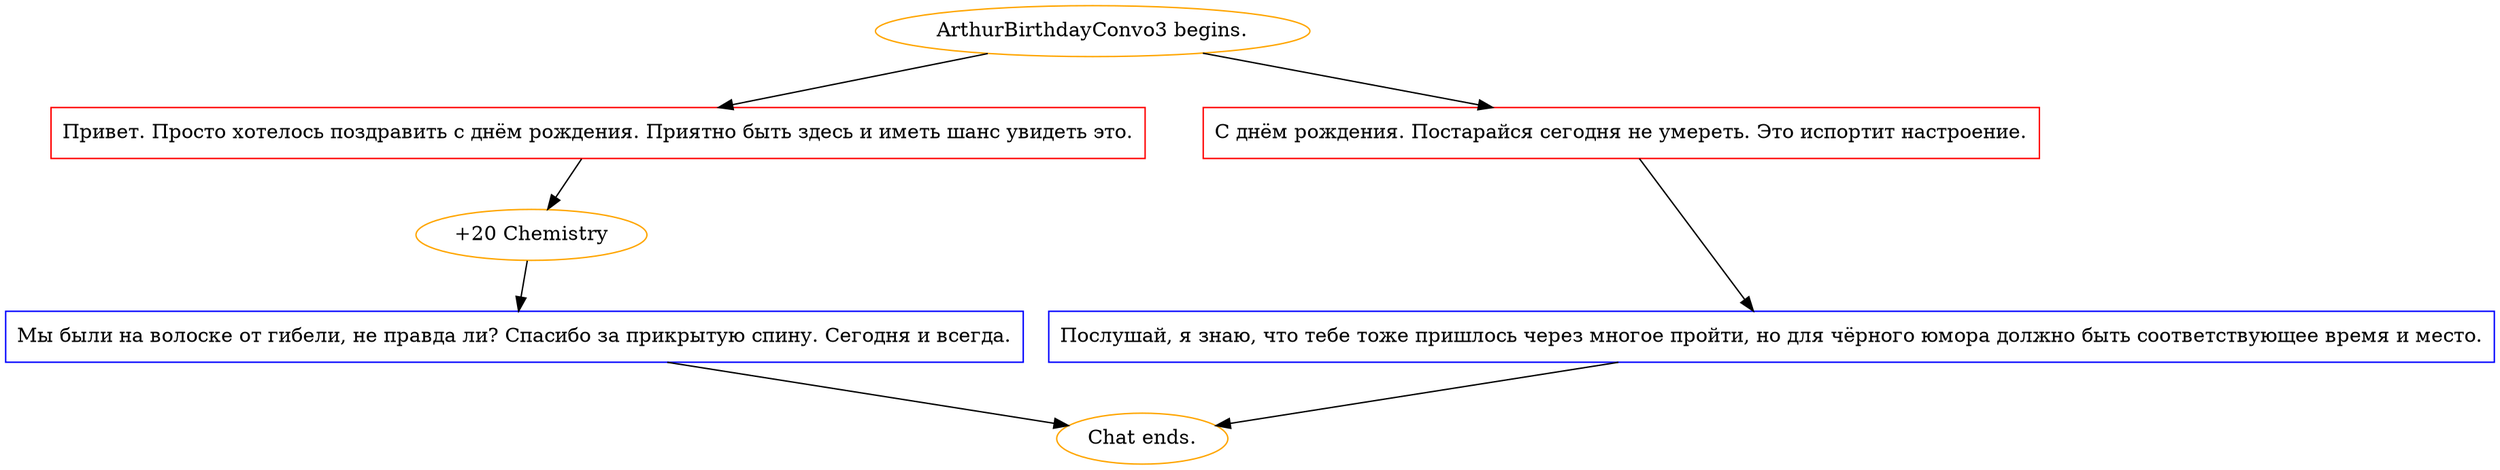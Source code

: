digraph {
	"ArthurBirthdayConvo3 begins." [color=orange];
		"ArthurBirthdayConvo3 begins." -> j188611845;
		"ArthurBirthdayConvo3 begins." -> j3338928525;
	j188611845 [label="Привет. Просто хотелось поздравить с днём рождения. Приятно быть здесь и иметь шанс увидеть это.",shape=box,color=red];
		j188611845 -> j940071969;
	j3338928525 [label="С днём рождения. Постарайся сегодня не умереть. Это испортит настроение.",shape=box,color=red];
		j3338928525 -> j2910036193;
	j940071969 [label="+20 Chemistry",color=orange];
		j940071969 -> j116288495;
	j2910036193 [label="Послушай, я знаю, что тебе тоже пришлось через многое пройти, но для чёрного юмора должно быть соответствующее время и место.",shape=box,color=blue];
		j2910036193 -> "Chat ends.";
	j116288495 [label="Мы были на волоске от гибели, не правда ли? Спасибо за прикрытую спину. Сегодня и всегда.",shape=box,color=blue];
		j116288495 -> "Chat ends.";
	"Chat ends." [color=orange];
}
